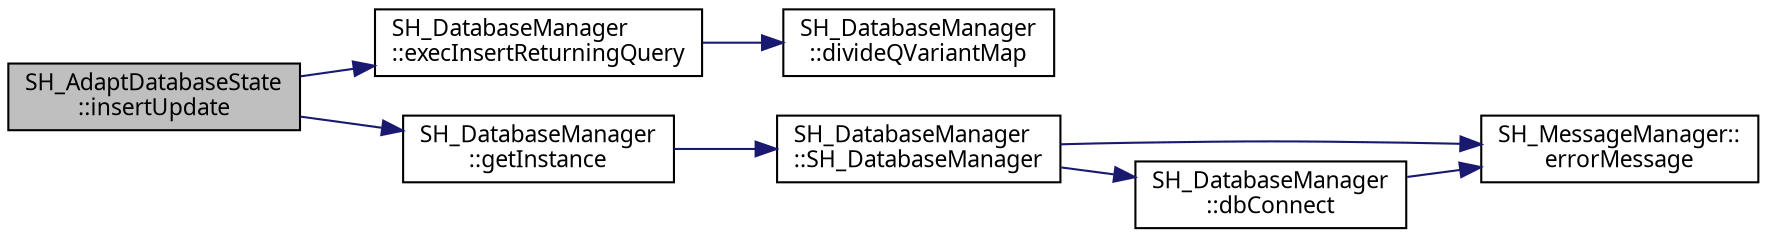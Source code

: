 digraph "SH_AdaptDatabaseState::insertUpdate"
{
 // INTERACTIVE_SVG=YES
  bgcolor="transparent";
  edge [fontname="Verdana",fontsize="11",labelfontname="Verdana",labelfontsize="11"];
  node [fontname="Verdana",fontsize="11",shape=record];
  rankdir="LR";
  Node1 [label="SH_AdaptDatabaseState\l::insertUpdate",height=0.2,width=0.4,color="black", fillcolor="grey75", style="filled" fontcolor="black"];
  Node1 -> Node2 [color="midnightblue",fontsize="11",style="solid"];
  Node2 [label="SH_DatabaseManager\l::execInsertReturningQuery",height=0.2,width=0.4,color="black",URL="$classSH__DatabaseManager.html#a55268fae16792142072af49238f7bb94"];
  Node2 -> Node3 [color="midnightblue",fontsize="11",style="solid"];
  Node3 [label="SH_DatabaseManager\l::divideQVariantMap",height=0.2,width=0.4,color="black",URL="$classSH__DatabaseManager.html#a4562e0c0027c0adbba645edc433f7fd1"];
  Node1 -> Node4 [color="midnightblue",fontsize="11",style="solid"];
  Node4 [label="SH_DatabaseManager\l::getInstance",height=0.2,width=0.4,color="black",URL="$classSH__DatabaseManager.html#a31198eb4de0f8b18e3fa0eed09f24d19"];
  Node4 -> Node5 [color="midnightblue",fontsize="11",style="solid"];
  Node5 [label="SH_DatabaseManager\l::SH_DatabaseManager",height=0.2,width=0.4,color="black",URL="$classSH__DatabaseManager.html#a7b5d0e372c153eb59cdab98588994904"];
  Node5 -> Node6 [color="midnightblue",fontsize="11",style="solid"];
  Node6 [label="SH_MessageManager::\lerrorMessage",height=0.2,width=0.4,color="black",URL="$classSH__MessageManager.html#a0cb4f06cf67539457482ba1c8544eb06"];
  Node5 -> Node7 [color="midnightblue",fontsize="11",style="solid"];
  Node7 [label="SH_DatabaseManager\l::dbConnect",height=0.2,width=0.4,color="black",URL="$classSH__DatabaseManager.html#ab634ce39ef483e7ad2fe08d4b8ba74f7"];
  Node7 -> Node6 [color="midnightblue",fontsize="11",style="solid"];
}

